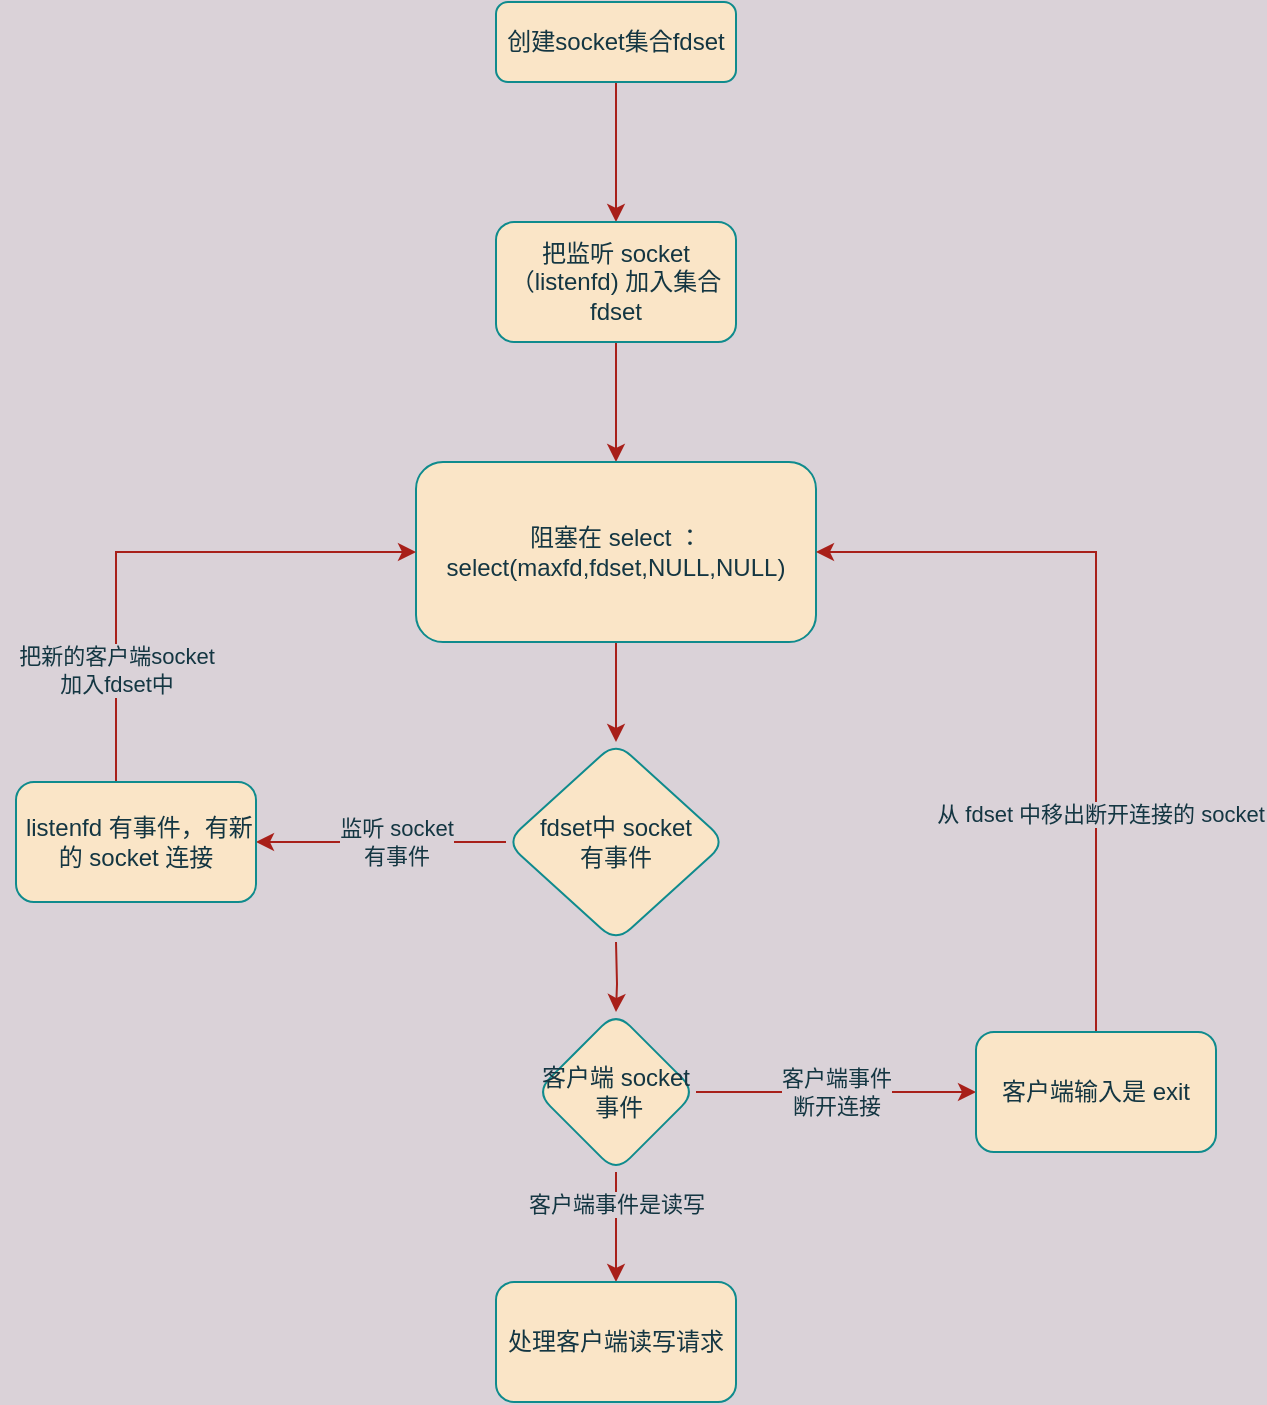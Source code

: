 <mxfile version="18.0.7" type="github">
  <diagram id="C5RBs43oDa-KdzZeNtuy" name="Page-1">
    <mxGraphModel dx="1533" dy="823" grid="1" gridSize="10" guides="1" tooltips="1" connect="1" arrows="1" fold="1" page="1" pageScale="1" pageWidth="827" pageHeight="1169" background="#DAD2D8" math="0" shadow="0">
      <root>
        <mxCell id="WIyWlLk6GJQsqaUBKTNV-0" />
        <mxCell id="WIyWlLk6GJQsqaUBKTNV-1" parent="WIyWlLk6GJQsqaUBKTNV-0" />
        <mxCell id="_Qrjj7MO7bXbj3af5D12-1" value="" style="edgeStyle=orthogonalEdgeStyle;rounded=0;orthogonalLoop=1;jettySize=auto;html=1;labelBackgroundColor=#DAD2D8;strokeColor=#A8201A;fontColor=#143642;" edge="1" parent="WIyWlLk6GJQsqaUBKTNV-1" source="WIyWlLk6GJQsqaUBKTNV-3" target="_Qrjj7MO7bXbj3af5D12-0">
          <mxGeometry relative="1" as="geometry" />
        </mxCell>
        <mxCell id="WIyWlLk6GJQsqaUBKTNV-3" value="创建socket集合fdset" style="rounded=1;whiteSpace=wrap;html=1;fontSize=12;glass=0;strokeWidth=1;shadow=0;fillColor=#FAE5C7;strokeColor=#0F8B8D;fontColor=#143642;" parent="WIyWlLk6GJQsqaUBKTNV-1" vertex="1">
          <mxGeometry x="160" y="80" width="120" height="40" as="geometry" />
        </mxCell>
        <mxCell id="_Qrjj7MO7bXbj3af5D12-3" value="" style="edgeStyle=orthogonalEdgeStyle;rounded=0;orthogonalLoop=1;jettySize=auto;html=1;labelBackgroundColor=#DAD2D8;strokeColor=#A8201A;fontColor=#143642;" edge="1" parent="WIyWlLk6GJQsqaUBKTNV-1" source="_Qrjj7MO7bXbj3af5D12-0" target="_Qrjj7MO7bXbj3af5D12-2">
          <mxGeometry relative="1" as="geometry" />
        </mxCell>
        <mxCell id="_Qrjj7MO7bXbj3af5D12-0" value="把监听 socket（listenfd) 加入集合fdset" style="whiteSpace=wrap;html=1;rounded=1;glass=0;strokeWidth=1;shadow=0;fillColor=#FAE5C7;strokeColor=#0F8B8D;fontColor=#143642;" vertex="1" parent="WIyWlLk6GJQsqaUBKTNV-1">
          <mxGeometry x="160" y="190" width="120" height="60" as="geometry" />
        </mxCell>
        <mxCell id="_Qrjj7MO7bXbj3af5D12-5" value="" style="edgeStyle=orthogonalEdgeStyle;rounded=0;orthogonalLoop=1;jettySize=auto;html=1;labelBackgroundColor=#DAD2D8;strokeColor=#A8201A;fontColor=#143642;" edge="1" parent="WIyWlLk6GJQsqaUBKTNV-1" source="_Qrjj7MO7bXbj3af5D12-2" target="_Qrjj7MO7bXbj3af5D12-4">
          <mxGeometry relative="1" as="geometry" />
        </mxCell>
        <mxCell id="_Qrjj7MO7bXbj3af5D12-2" value="阻塞在 select ：&lt;br&gt;select(maxfd,fdset,NULL,NULL)&lt;br&gt;" style="whiteSpace=wrap;html=1;rounded=1;glass=0;strokeWidth=1;shadow=0;fillColor=#FAE5C7;strokeColor=#0F8B8D;fontColor=#143642;" vertex="1" parent="WIyWlLk6GJQsqaUBKTNV-1">
          <mxGeometry x="120" y="310" width="200" height="90" as="geometry" />
        </mxCell>
        <mxCell id="_Qrjj7MO7bXbj3af5D12-7" value="" style="edgeStyle=orthogonalEdgeStyle;rounded=0;orthogonalLoop=1;jettySize=auto;html=1;exitX=0;exitY=0.5;exitDx=0;exitDy=0;labelBackgroundColor=#DAD2D8;strokeColor=#A8201A;fontColor=#143642;" edge="1" parent="WIyWlLk6GJQsqaUBKTNV-1" source="_Qrjj7MO7bXbj3af5D12-4" target="_Qrjj7MO7bXbj3af5D12-6">
          <mxGeometry relative="1" as="geometry" />
        </mxCell>
        <mxCell id="_Qrjj7MO7bXbj3af5D12-12" value="监听 socket &lt;br&gt;有事件" style="edgeLabel;html=1;align=center;verticalAlign=middle;resizable=0;points=[];labelBackgroundColor=#DAD2D8;fontColor=#143642;" vertex="1" connectable="0" parent="_Qrjj7MO7bXbj3af5D12-7">
          <mxGeometry x="-0.32" relative="1" as="geometry">
            <mxPoint x="-13" as="offset" />
          </mxGeometry>
        </mxCell>
        <mxCell id="_Qrjj7MO7bXbj3af5D12-17" value="" style="edgeStyle=orthogonalEdgeStyle;rounded=0;orthogonalLoop=1;jettySize=auto;html=1;labelBackgroundColor=#DAD2D8;strokeColor=#A8201A;fontColor=#143642;" edge="1" parent="WIyWlLk6GJQsqaUBKTNV-1" target="_Qrjj7MO7bXbj3af5D12-16">
          <mxGeometry relative="1" as="geometry">
            <mxPoint x="220" y="550" as="sourcePoint" />
          </mxGeometry>
        </mxCell>
        <mxCell id="_Qrjj7MO7bXbj3af5D12-4" value="fdset中 socket &lt;br&gt;有事件" style="rhombus;whiteSpace=wrap;html=1;rounded=1;glass=0;strokeWidth=1;shadow=0;fillColor=#FAE5C7;strokeColor=#0F8B8D;fontColor=#143642;" vertex="1" parent="WIyWlLk6GJQsqaUBKTNV-1">
          <mxGeometry x="165" y="450" width="110" height="100" as="geometry" />
        </mxCell>
        <mxCell id="_Qrjj7MO7bXbj3af5D12-10" style="edgeStyle=orthogonalEdgeStyle;rounded=0;orthogonalLoop=1;jettySize=auto;html=1;entryX=0;entryY=0.5;entryDx=0;entryDy=0;exitX=0;exitY=0.5;exitDx=0;exitDy=0;labelBackgroundColor=#DAD2D8;strokeColor=#A8201A;fontColor=#143642;" edge="1" parent="WIyWlLk6GJQsqaUBKTNV-1" source="_Qrjj7MO7bXbj3af5D12-6" target="_Qrjj7MO7bXbj3af5D12-2">
          <mxGeometry relative="1" as="geometry">
            <Array as="points">
              <mxPoint x="-30" y="510" />
              <mxPoint x="-30" y="355" />
            </Array>
          </mxGeometry>
        </mxCell>
        <mxCell id="_Qrjj7MO7bXbj3af5D12-11" value="把新的客户端socket&lt;br&gt;加入fdset中" style="edgeLabel;html=1;align=center;verticalAlign=middle;resizable=0;points=[];labelBackgroundColor=#DAD2D8;fontColor=#143642;" vertex="1" connectable="0" parent="_Qrjj7MO7bXbj3af5D12-10">
          <mxGeometry x="0.073" y="-3" relative="1" as="geometry">
            <mxPoint x="-3" y="40" as="offset" />
          </mxGeometry>
        </mxCell>
        <mxCell id="_Qrjj7MO7bXbj3af5D12-6" value="&amp;nbsp;listenfd 有事件，有新的 socket 连接" style="whiteSpace=wrap;html=1;rounded=1;glass=0;strokeWidth=1;shadow=0;fillColor=#FAE5C7;strokeColor=#0F8B8D;fontColor=#143642;" vertex="1" parent="WIyWlLk6GJQsqaUBKTNV-1">
          <mxGeometry x="-80" y="470" width="120" height="60" as="geometry" />
        </mxCell>
        <mxCell id="_Qrjj7MO7bXbj3af5D12-19" value="" style="edgeStyle=orthogonalEdgeStyle;rounded=0;orthogonalLoop=1;jettySize=auto;html=1;labelBackgroundColor=#DAD2D8;strokeColor=#A8201A;fontColor=#143642;" edge="1" parent="WIyWlLk6GJQsqaUBKTNV-1" source="_Qrjj7MO7bXbj3af5D12-16" target="_Qrjj7MO7bXbj3af5D12-18">
          <mxGeometry relative="1" as="geometry" />
        </mxCell>
        <mxCell id="_Qrjj7MO7bXbj3af5D12-24" value="客户端事件是读写" style="edgeLabel;html=1;align=center;verticalAlign=middle;resizable=0;points=[];labelBackgroundColor=#DAD2D8;fontColor=#143642;" vertex="1" connectable="0" parent="_Qrjj7MO7bXbj3af5D12-19">
          <mxGeometry x="-0.418" relative="1" as="geometry">
            <mxPoint as="offset" />
          </mxGeometry>
        </mxCell>
        <mxCell id="_Qrjj7MO7bXbj3af5D12-21" value="" style="edgeStyle=orthogonalEdgeStyle;rounded=0;orthogonalLoop=1;jettySize=auto;html=1;labelBackgroundColor=#DAD2D8;strokeColor=#A8201A;fontColor=#143642;" edge="1" parent="WIyWlLk6GJQsqaUBKTNV-1" source="_Qrjj7MO7bXbj3af5D12-16" target="_Qrjj7MO7bXbj3af5D12-20">
          <mxGeometry relative="1" as="geometry" />
        </mxCell>
        <mxCell id="_Qrjj7MO7bXbj3af5D12-25" value="客户端事件&lt;br&gt;断开连接" style="edgeLabel;html=1;align=center;verticalAlign=middle;resizable=0;points=[];labelBackgroundColor=#DAD2D8;fontColor=#143642;" vertex="1" connectable="0" parent="_Qrjj7MO7bXbj3af5D12-21">
          <mxGeometry x="-0.271" y="3" relative="1" as="geometry">
            <mxPoint x="19" y="3" as="offset" />
          </mxGeometry>
        </mxCell>
        <mxCell id="_Qrjj7MO7bXbj3af5D12-16" value="客户端 socket&lt;br&gt;&amp;nbsp;事件" style="rhombus;whiteSpace=wrap;html=1;rounded=1;glass=0;strokeWidth=1;shadow=0;fillColor=#FAE5C7;strokeColor=#0F8B8D;fontColor=#143642;" vertex="1" parent="WIyWlLk6GJQsqaUBKTNV-1">
          <mxGeometry x="180" y="585" width="80" height="80" as="geometry" />
        </mxCell>
        <mxCell id="_Qrjj7MO7bXbj3af5D12-18" value="处理客户端读写请求" style="whiteSpace=wrap;html=1;rounded=1;glass=0;strokeWidth=1;shadow=0;fillColor=#FAE5C7;strokeColor=#0F8B8D;fontColor=#143642;" vertex="1" parent="WIyWlLk6GJQsqaUBKTNV-1">
          <mxGeometry x="160" y="720" width="120" height="60" as="geometry" />
        </mxCell>
        <mxCell id="_Qrjj7MO7bXbj3af5D12-26" style="edgeStyle=orthogonalEdgeStyle;rounded=0;orthogonalLoop=1;jettySize=auto;html=1;exitX=0.5;exitY=0;exitDx=0;exitDy=0;entryX=1;entryY=0.5;entryDx=0;entryDy=0;labelBackgroundColor=#DAD2D8;strokeColor=#A8201A;fontColor=#143642;" edge="1" parent="WIyWlLk6GJQsqaUBKTNV-1" source="_Qrjj7MO7bXbj3af5D12-20" target="_Qrjj7MO7bXbj3af5D12-2">
          <mxGeometry relative="1" as="geometry" />
        </mxCell>
        <mxCell id="_Qrjj7MO7bXbj3af5D12-27" value="从 fdset 中移出断开连接的 socket" style="edgeLabel;html=1;align=center;verticalAlign=middle;resizable=0;points=[];labelBackgroundColor=#DAD2D8;fontColor=#143642;" vertex="1" connectable="0" parent="_Qrjj7MO7bXbj3af5D12-26">
          <mxGeometry x="-0.426" y="-2" relative="1" as="geometry">
            <mxPoint as="offset" />
          </mxGeometry>
        </mxCell>
        <mxCell id="_Qrjj7MO7bXbj3af5D12-20" value="客户端输入是 exit" style="whiteSpace=wrap;html=1;rounded=1;glass=0;strokeWidth=1;shadow=0;fillColor=#FAE5C7;strokeColor=#0F8B8D;fontColor=#143642;" vertex="1" parent="WIyWlLk6GJQsqaUBKTNV-1">
          <mxGeometry x="400" y="595" width="120" height="60" as="geometry" />
        </mxCell>
      </root>
    </mxGraphModel>
  </diagram>
</mxfile>
